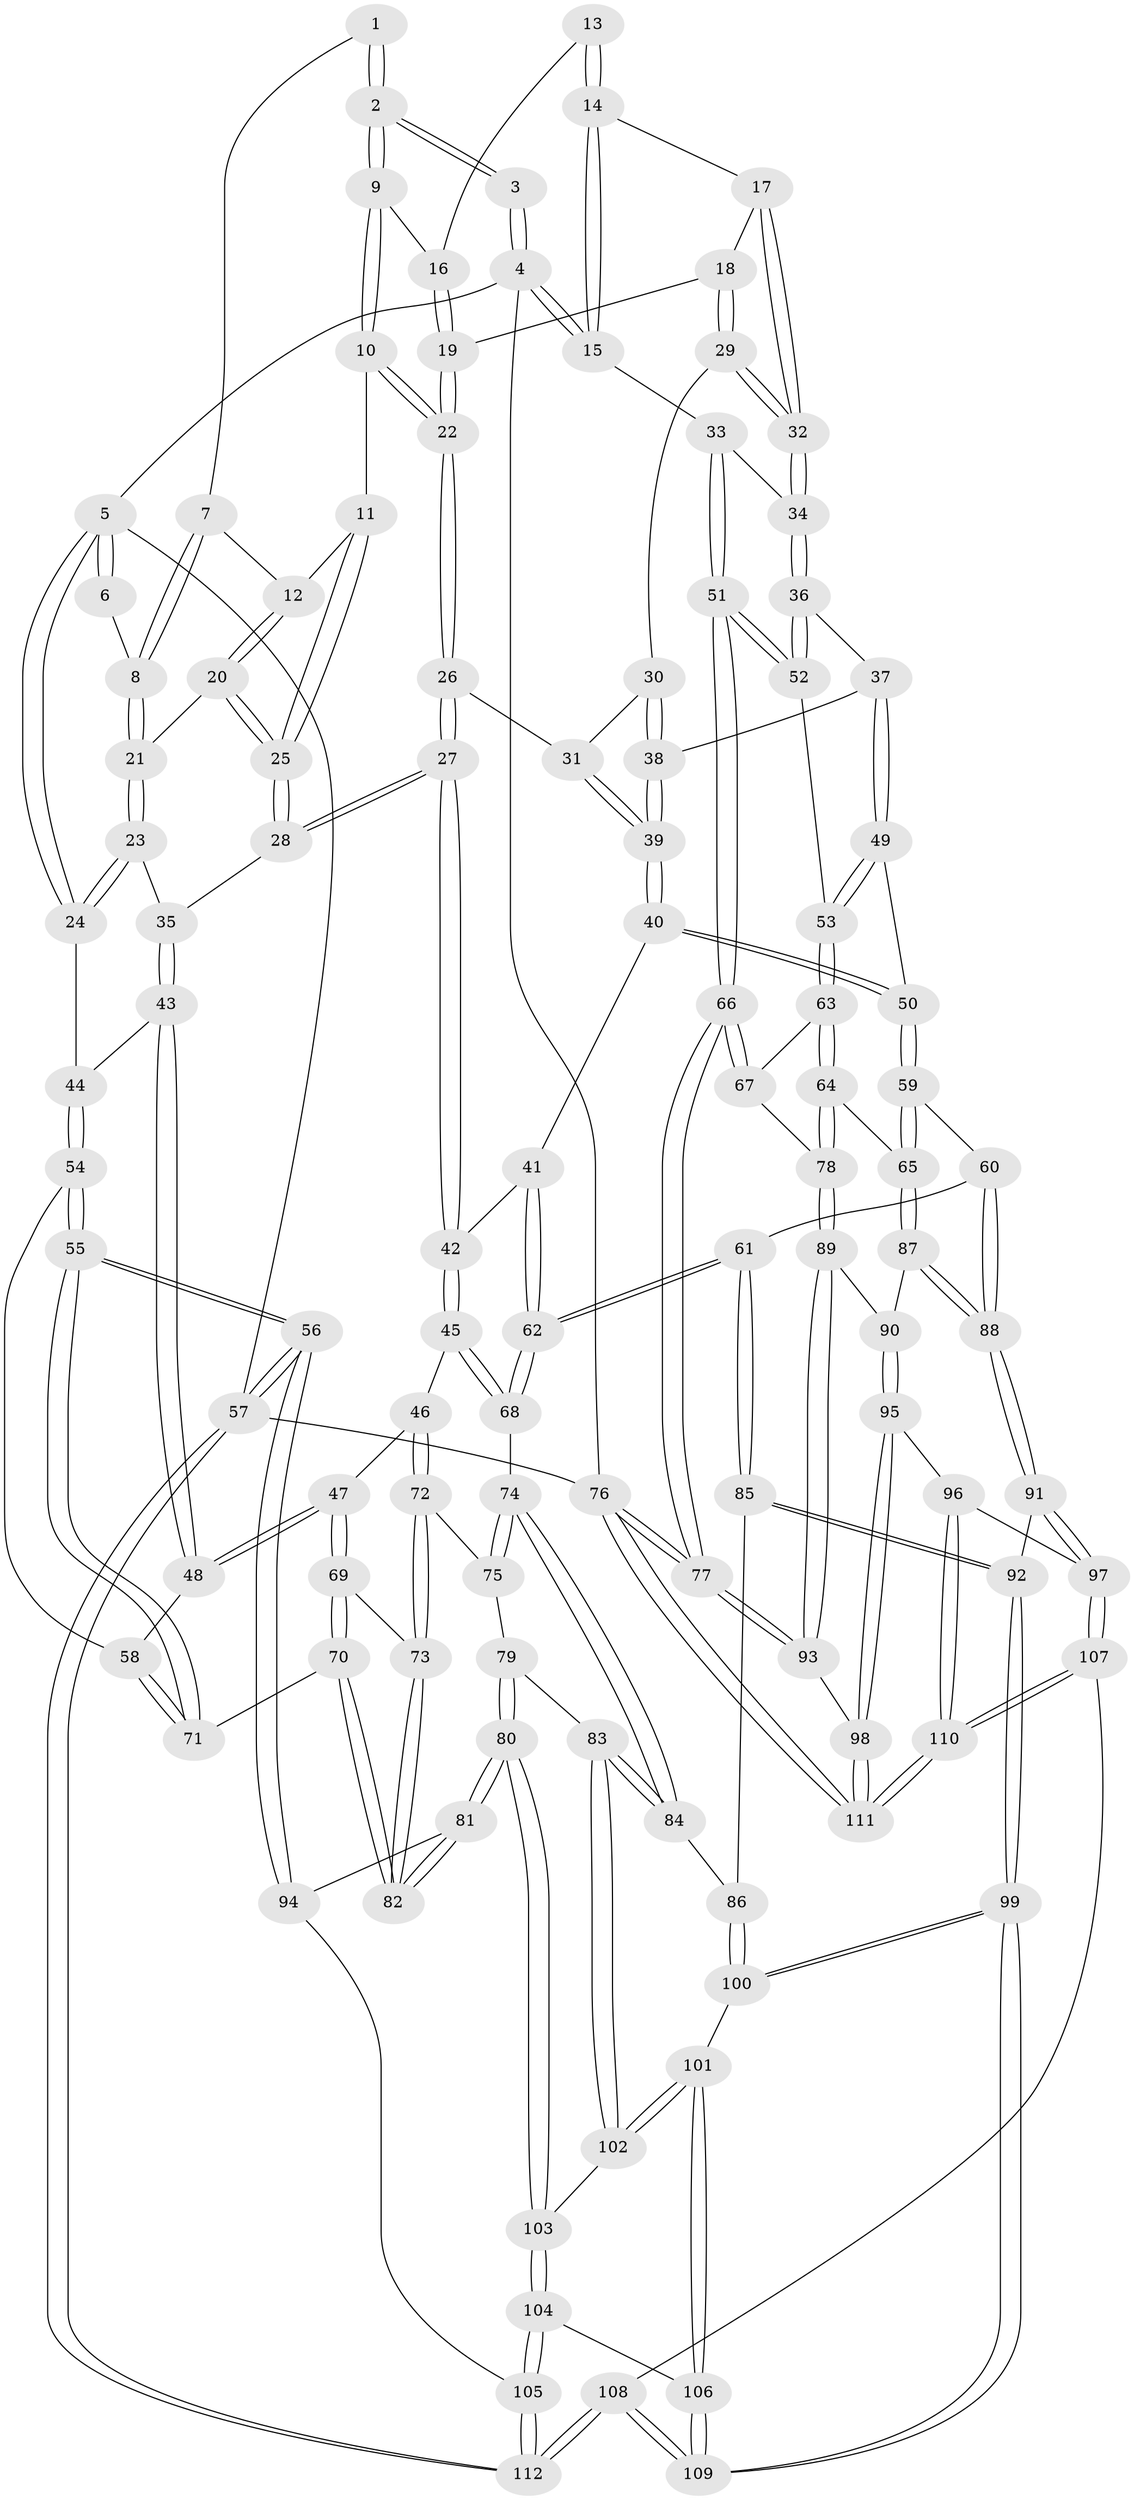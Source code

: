 // coarse degree distribution, {4: 0.3392857142857143, 6: 0.07142857142857142, 7: 0.017857142857142856, 5: 0.44642857142857145, 3: 0.10714285714285714, 8: 0.017857142857142856}
// Generated by graph-tools (version 1.1) at 2025/21/03/04/25 18:21:26]
// undirected, 112 vertices, 277 edges
graph export_dot {
graph [start="1"]
  node [color=gray90,style=filled];
  1 [pos="+0.36291742392951154+0"];
  2 [pos="+0.4792168436683586+0"];
  3 [pos="+0.6360061313033984+0"];
  4 [pos="+1+0"];
  5 [pos="+0+0"];
  6 [pos="+0+0"];
  7 [pos="+0.22983554929981195+0.0931327744485849"];
  8 [pos="+0.16559854445215982+0.15109399421690198"];
  9 [pos="+0.4794422263314399+0.000831301494348843"];
  10 [pos="+0.47439674649035257+0.05808375846349602"];
  11 [pos="+0.36915831301173446+0.13872603434807904"];
  12 [pos="+0.33856614593610923+0.14414494676691866"];
  13 [pos="+0.7397317480510028+0.08337760986607111"];
  14 [pos="+0.8750501297648565+0.1456086549867675"];
  15 [pos="+1+0"];
  16 [pos="+0.7094960884174915+0.1289881605424214"];
  17 [pos="+0.8633212874823885+0.16755813951817397"];
  18 [pos="+0.7268547806805365+0.20108617220536507"];
  19 [pos="+0.7113685542297141+0.18426303832015692"];
  20 [pos="+0.18029790302120988+0.19466605844369783"];
  21 [pos="+0.16317957129401853+0.191232303810189"];
  22 [pos="+0.5066160385318877+0.13847841131898803"];
  23 [pos="+0.05958972290189951+0.2689658835519257"];
  24 [pos="+0+0.2348169898075653"];
  25 [pos="+0.30886947422023214+0.29905684024798984"];
  26 [pos="+0.5194240089701984+0.23759282867885384"];
  27 [pos="+0.3721603029107311+0.4049542510341877"];
  28 [pos="+0.3314129426967333+0.38048125490363505"];
  29 [pos="+0.6961721283703708+0.2934673977940763"];
  30 [pos="+0.6959603899103057+0.2936452206817787"];
  31 [pos="+0.5942329031122+0.2981238639463396"];
  32 [pos="+0.8713247143301749+0.3113856851302892"];
  33 [pos="+1+0.16021638972893237"];
  34 [pos="+0.8775197778929893+0.32293218646654753"];
  35 [pos="+0.1615281030499535+0.3976311653830263"];
  36 [pos="+0.8826217672674603+0.4406832839991622"];
  37 [pos="+0.7852680069337733+0.43642057448049454"];
  38 [pos="+0.725214112757001+0.40112433055454355"];
  39 [pos="+0.592837208992981+0.45677816603992744"];
  40 [pos="+0.5684332522291519+0.5046814380430696"];
  41 [pos="+0.5302202264343714+0.515228958732322"];
  42 [pos="+0.41169556090105097+0.5056586142992956"];
  43 [pos="+0.13164242315010108+0.5007763515855845"];
  44 [pos="+0+0.32896785266036394"];
  45 [pos="+0.3906315180073591+0.5390438319786192"];
  46 [pos="+0.227284547388321+0.5988434271547678"];
  47 [pos="+0.15465194824094397+0.5815902032967519"];
  48 [pos="+0.13102239627684611+0.5630394597714613"];
  49 [pos="+0.6782385931956907+0.5449806618903079"];
  50 [pos="+0.6550917496203876+0.5549068579723878"];
  51 [pos="+1+0.5118816750231826"];
  52 [pos="+0.8885286019512177+0.4480355703261947"];
  53 [pos="+0.8455749774574407+0.5660047018857335"];
  54 [pos="+0+0.5728984867623372"];
  55 [pos="+0+0.8978223756388863"];
  56 [pos="+0+0.9339136751935249"];
  57 [pos="+0+1"];
  58 [pos="+0.1017499265115202+0.5716196887372454"];
  59 [pos="+0.6893174246419191+0.6558510299759046"];
  60 [pos="+0.6626263668428584+0.691475520240446"];
  61 [pos="+0.5621829168803235+0.7195079401830297"];
  62 [pos="+0.5611474414317845+0.7179858855563342"];
  63 [pos="+0.8448348334146596+0.6201603974079137"];
  64 [pos="+0.8275649739181166+0.6697094323350752"];
  65 [pos="+0.8201506444051887+0.6725042752128706"];
  66 [pos="+1+0.5580817619683591"];
  67 [pos="+1+0.6201161246388893"];
  68 [pos="+0.40442464813315404+0.6530495220641382"];
  69 [pos="+0.13540605385373822+0.6965167290212716"];
  70 [pos="+0.012483563745542057+0.7674378891918154"];
  71 [pos="+0.008648435211139047+0.7679906957235288"];
  72 [pos="+0.2482502007154749+0.6887265381956937"];
  73 [pos="+0.17985563407294433+0.7704515464033903"];
  74 [pos="+0.3943105890574786+0.6888589935459721"];
  75 [pos="+0.27648248830840133+0.7136129910072537"];
  76 [pos="+1+1"];
  77 [pos="+1+0.849740459471081"];
  78 [pos="+0.8973340122000368+0.7301560128827708"];
  79 [pos="+0.2775504452437615+0.7188615798922381"];
  80 [pos="+0.25707438985932246+0.8504083784459593"];
  81 [pos="+0.19308720254047015+0.8254839010529622"];
  82 [pos="+0.1789912697110407+0.7988164938008997"];
  83 [pos="+0.38768356987253955+0.8122764871661446"];
  84 [pos="+0.4032264089134094+0.8008089348719385"];
  85 [pos="+0.5486002916259715+0.7650606883633426"];
  86 [pos="+0.4626528348578673+0.8114284493879078"];
  87 [pos="+0.780914076590369+0.7561915625748911"];
  88 [pos="+0.705663113639331+0.8234564525003859"];
  89 [pos="+0.9277260247017857+0.7953083540578577"];
  90 [pos="+0.8409839681944801+0.8384935468101532"];
  91 [pos="+0.6945813814141272+0.8719354216090689"];
  92 [pos="+0.6381259702241372+0.867218556416293"];
  93 [pos="+1+0.8420366367538134"];
  94 [pos="+0.129707301172996+0.8796196285276346"];
  95 [pos="+0.7833664694445762+0.9004602261448338"];
  96 [pos="+0.7488503297847876+0.9048801728365625"];
  97 [pos="+0.6999543614044909+0.877964585290362"];
  98 [pos="+0.8946987503113629+0.9646715802927657"];
  99 [pos="+0.5355703141757322+0.9373136652413291"];
  100 [pos="+0.5044867456861208+0.9001594099734205"];
  101 [pos="+0.3840223773725553+0.9283059637634846"];
  102 [pos="+0.33847419790079264+0.8624662911254367"];
  103 [pos="+0.2841134781588966+0.8714695782493492"];
  104 [pos="+0.23123015876950237+1"];
  105 [pos="+0.20651360911682723+1"];
  106 [pos="+0.3957773593050333+0.9594293609179568"];
  107 [pos="+0.5377325875294856+1"];
  108 [pos="+0.5007987101670442+1"];
  109 [pos="+0.49450970709396724+1"];
  110 [pos="+0.7667152364792302+1"];
  111 [pos="+0.9362953902761728+1"];
  112 [pos="+0.15136611038584724+1"];
  1 -- 2;
  1 -- 2;
  1 -- 7;
  2 -- 3;
  2 -- 3;
  2 -- 9;
  2 -- 9;
  3 -- 4;
  3 -- 4;
  4 -- 5;
  4 -- 15;
  4 -- 15;
  4 -- 76;
  5 -- 6;
  5 -- 6;
  5 -- 24;
  5 -- 24;
  5 -- 57;
  6 -- 8;
  7 -- 8;
  7 -- 8;
  7 -- 12;
  8 -- 21;
  8 -- 21;
  9 -- 10;
  9 -- 10;
  9 -- 16;
  10 -- 11;
  10 -- 22;
  10 -- 22;
  11 -- 12;
  11 -- 25;
  11 -- 25;
  12 -- 20;
  12 -- 20;
  13 -- 14;
  13 -- 14;
  13 -- 16;
  14 -- 15;
  14 -- 15;
  14 -- 17;
  15 -- 33;
  16 -- 19;
  16 -- 19;
  17 -- 18;
  17 -- 32;
  17 -- 32;
  18 -- 19;
  18 -- 29;
  18 -- 29;
  19 -- 22;
  19 -- 22;
  20 -- 21;
  20 -- 25;
  20 -- 25;
  21 -- 23;
  21 -- 23;
  22 -- 26;
  22 -- 26;
  23 -- 24;
  23 -- 24;
  23 -- 35;
  24 -- 44;
  25 -- 28;
  25 -- 28;
  26 -- 27;
  26 -- 27;
  26 -- 31;
  27 -- 28;
  27 -- 28;
  27 -- 42;
  27 -- 42;
  28 -- 35;
  29 -- 30;
  29 -- 32;
  29 -- 32;
  30 -- 31;
  30 -- 38;
  30 -- 38;
  31 -- 39;
  31 -- 39;
  32 -- 34;
  32 -- 34;
  33 -- 34;
  33 -- 51;
  33 -- 51;
  34 -- 36;
  34 -- 36;
  35 -- 43;
  35 -- 43;
  36 -- 37;
  36 -- 52;
  36 -- 52;
  37 -- 38;
  37 -- 49;
  37 -- 49;
  38 -- 39;
  38 -- 39;
  39 -- 40;
  39 -- 40;
  40 -- 41;
  40 -- 50;
  40 -- 50;
  41 -- 42;
  41 -- 62;
  41 -- 62;
  42 -- 45;
  42 -- 45;
  43 -- 44;
  43 -- 48;
  43 -- 48;
  44 -- 54;
  44 -- 54;
  45 -- 46;
  45 -- 68;
  45 -- 68;
  46 -- 47;
  46 -- 72;
  46 -- 72;
  47 -- 48;
  47 -- 48;
  47 -- 69;
  47 -- 69;
  48 -- 58;
  49 -- 50;
  49 -- 53;
  49 -- 53;
  50 -- 59;
  50 -- 59;
  51 -- 52;
  51 -- 52;
  51 -- 66;
  51 -- 66;
  52 -- 53;
  53 -- 63;
  53 -- 63;
  54 -- 55;
  54 -- 55;
  54 -- 58;
  55 -- 56;
  55 -- 56;
  55 -- 71;
  55 -- 71;
  56 -- 57;
  56 -- 57;
  56 -- 94;
  56 -- 94;
  57 -- 112;
  57 -- 112;
  57 -- 76;
  58 -- 71;
  58 -- 71;
  59 -- 60;
  59 -- 65;
  59 -- 65;
  60 -- 61;
  60 -- 88;
  60 -- 88;
  61 -- 62;
  61 -- 62;
  61 -- 85;
  61 -- 85;
  62 -- 68;
  62 -- 68;
  63 -- 64;
  63 -- 64;
  63 -- 67;
  64 -- 65;
  64 -- 78;
  64 -- 78;
  65 -- 87;
  65 -- 87;
  66 -- 67;
  66 -- 67;
  66 -- 77;
  66 -- 77;
  67 -- 78;
  68 -- 74;
  69 -- 70;
  69 -- 70;
  69 -- 73;
  70 -- 71;
  70 -- 82;
  70 -- 82;
  72 -- 73;
  72 -- 73;
  72 -- 75;
  73 -- 82;
  73 -- 82;
  74 -- 75;
  74 -- 75;
  74 -- 84;
  74 -- 84;
  75 -- 79;
  76 -- 77;
  76 -- 77;
  76 -- 111;
  76 -- 111;
  77 -- 93;
  77 -- 93;
  78 -- 89;
  78 -- 89;
  79 -- 80;
  79 -- 80;
  79 -- 83;
  80 -- 81;
  80 -- 81;
  80 -- 103;
  80 -- 103;
  81 -- 82;
  81 -- 82;
  81 -- 94;
  83 -- 84;
  83 -- 84;
  83 -- 102;
  83 -- 102;
  84 -- 86;
  85 -- 86;
  85 -- 92;
  85 -- 92;
  86 -- 100;
  86 -- 100;
  87 -- 88;
  87 -- 88;
  87 -- 90;
  88 -- 91;
  88 -- 91;
  89 -- 90;
  89 -- 93;
  89 -- 93;
  90 -- 95;
  90 -- 95;
  91 -- 92;
  91 -- 97;
  91 -- 97;
  92 -- 99;
  92 -- 99;
  93 -- 98;
  94 -- 105;
  95 -- 96;
  95 -- 98;
  95 -- 98;
  96 -- 97;
  96 -- 110;
  96 -- 110;
  97 -- 107;
  97 -- 107;
  98 -- 111;
  98 -- 111;
  99 -- 100;
  99 -- 100;
  99 -- 109;
  99 -- 109;
  100 -- 101;
  101 -- 102;
  101 -- 102;
  101 -- 106;
  101 -- 106;
  102 -- 103;
  103 -- 104;
  103 -- 104;
  104 -- 105;
  104 -- 105;
  104 -- 106;
  105 -- 112;
  105 -- 112;
  106 -- 109;
  106 -- 109;
  107 -- 108;
  107 -- 110;
  107 -- 110;
  108 -- 109;
  108 -- 109;
  108 -- 112;
  108 -- 112;
  110 -- 111;
  110 -- 111;
}
